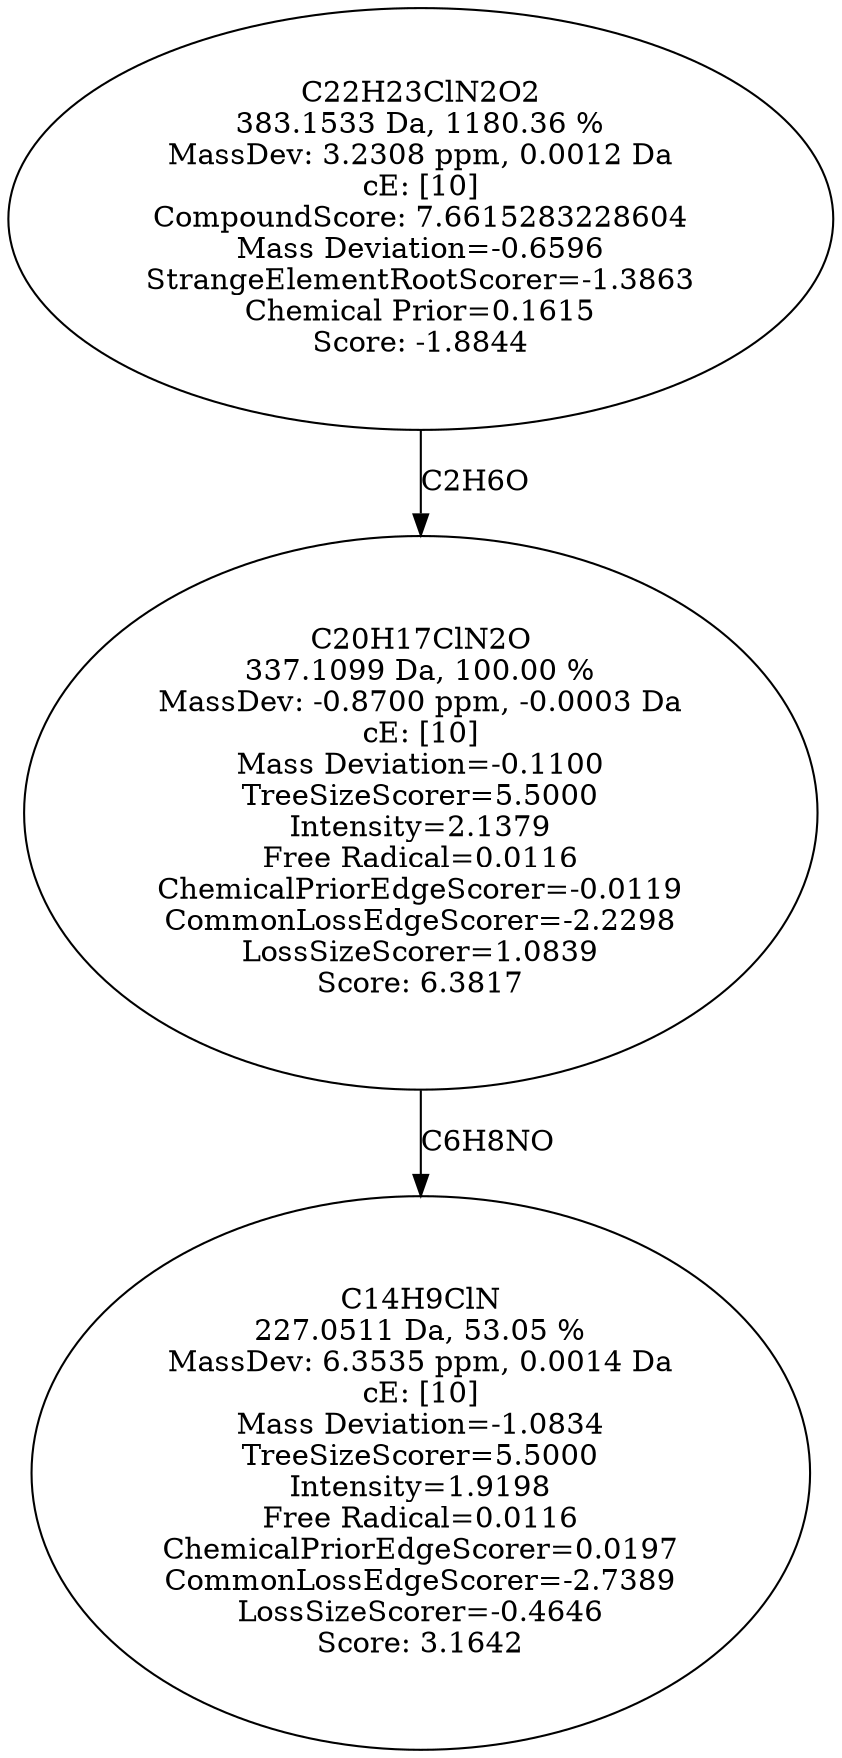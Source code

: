 strict digraph {
v1 [label="C14H9ClN\n227.0511 Da, 53.05 %\nMassDev: 6.3535 ppm, 0.0014 Da\ncE: [10]\nMass Deviation=-1.0834\nTreeSizeScorer=5.5000\nIntensity=1.9198\nFree Radical=0.0116\nChemicalPriorEdgeScorer=0.0197\nCommonLossEdgeScorer=-2.7389\nLossSizeScorer=-0.4646\nScore: 3.1642"];
v2 [label="C20H17ClN2O\n337.1099 Da, 100.00 %\nMassDev: -0.8700 ppm, -0.0003 Da\ncE: [10]\nMass Deviation=-0.1100\nTreeSizeScorer=5.5000\nIntensity=2.1379\nFree Radical=0.0116\nChemicalPriorEdgeScorer=-0.0119\nCommonLossEdgeScorer=-2.2298\nLossSizeScorer=1.0839\nScore: 6.3817"];
v3 [label="C22H23ClN2O2\n383.1533 Da, 1180.36 %\nMassDev: 3.2308 ppm, 0.0012 Da\ncE: [10]\nCompoundScore: 7.6615283228604\nMass Deviation=-0.6596\nStrangeElementRootScorer=-1.3863\nChemical Prior=0.1615\nScore: -1.8844"];
v2 -> v1 [label="C6H8NO"];
v3 -> v2 [label="C2H6O"];
}